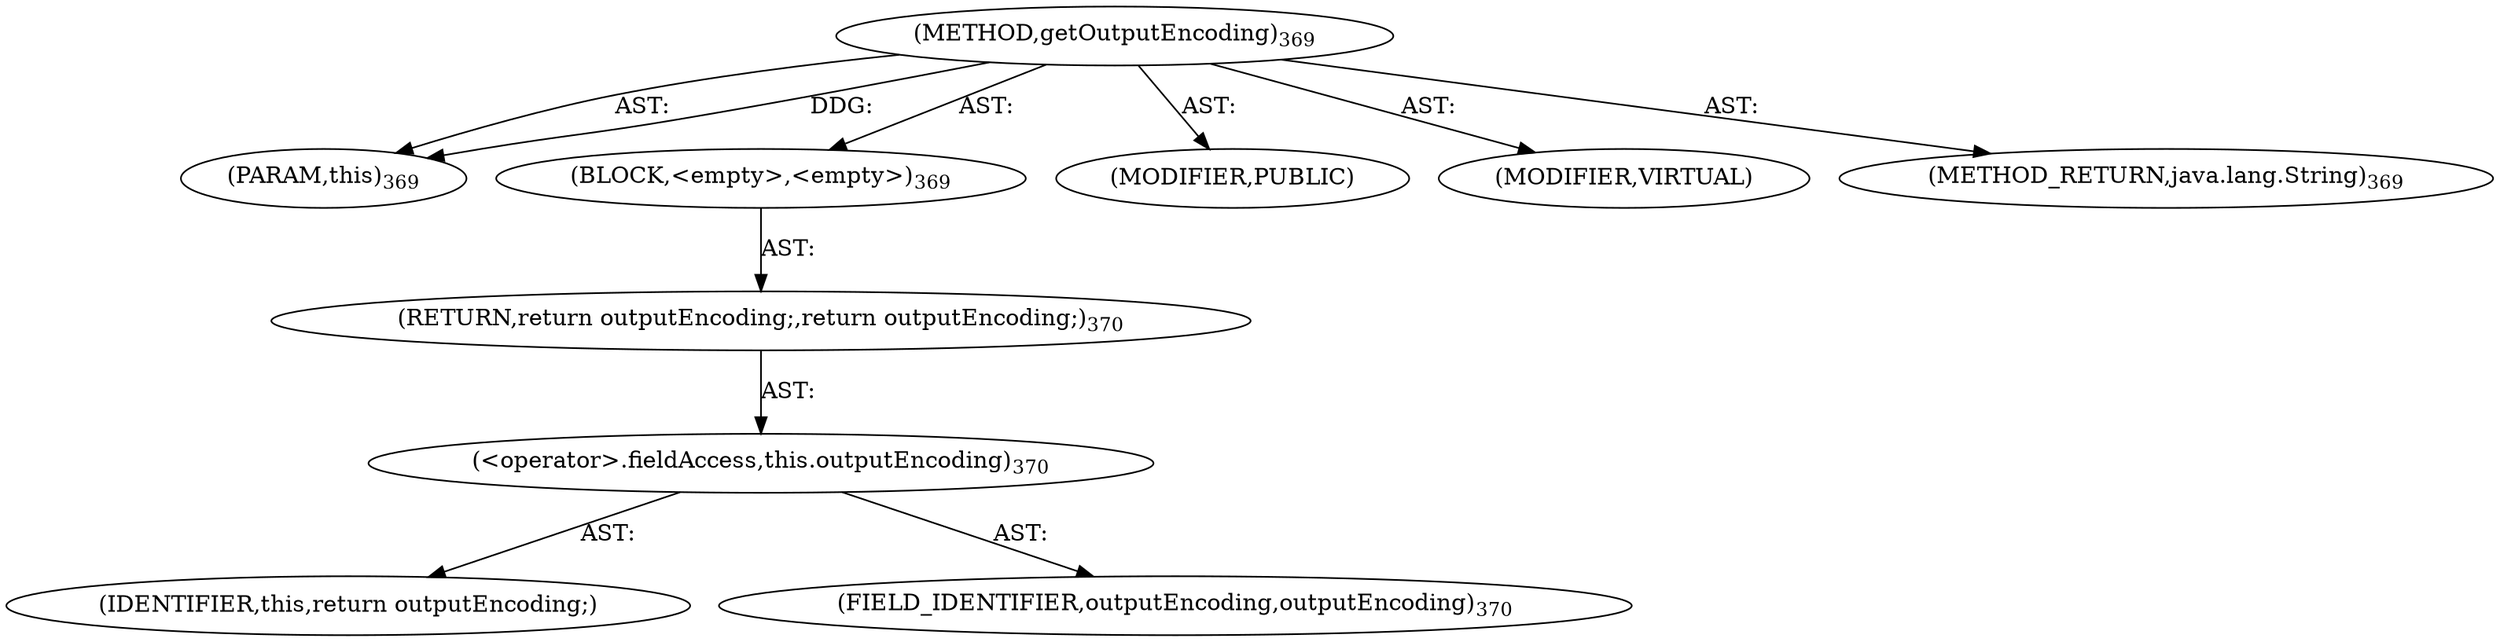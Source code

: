 digraph "getOutputEncoding" {  
"111669149721" [label = <(METHOD,getOutputEncoding)<SUB>369</SUB>> ]
"115964117037" [label = <(PARAM,this)<SUB>369</SUB>> ]
"25769803806" [label = <(BLOCK,&lt;empty&gt;,&lt;empty&gt;)<SUB>369</SUB>> ]
"146028888073" [label = <(RETURN,return outputEncoding;,return outputEncoding;)<SUB>370</SUB>> ]
"30064771202" [label = <(&lt;operator&gt;.fieldAccess,this.outputEncoding)<SUB>370</SUB>> ]
"68719476848" [label = <(IDENTIFIER,this,return outputEncoding;)> ]
"55834574907" [label = <(FIELD_IDENTIFIER,outputEncoding,outputEncoding)<SUB>370</SUB>> ]
"133143986247" [label = <(MODIFIER,PUBLIC)> ]
"133143986248" [label = <(MODIFIER,VIRTUAL)> ]
"128849018905" [label = <(METHOD_RETURN,java.lang.String)<SUB>369</SUB>> ]
  "111669149721" -> "115964117037"  [ label = "AST: "] 
  "111669149721" -> "25769803806"  [ label = "AST: "] 
  "111669149721" -> "133143986247"  [ label = "AST: "] 
  "111669149721" -> "133143986248"  [ label = "AST: "] 
  "111669149721" -> "128849018905"  [ label = "AST: "] 
  "25769803806" -> "146028888073"  [ label = "AST: "] 
  "146028888073" -> "30064771202"  [ label = "AST: "] 
  "30064771202" -> "68719476848"  [ label = "AST: "] 
  "30064771202" -> "55834574907"  [ label = "AST: "] 
  "111669149721" -> "115964117037"  [ label = "DDG: "] 
}
